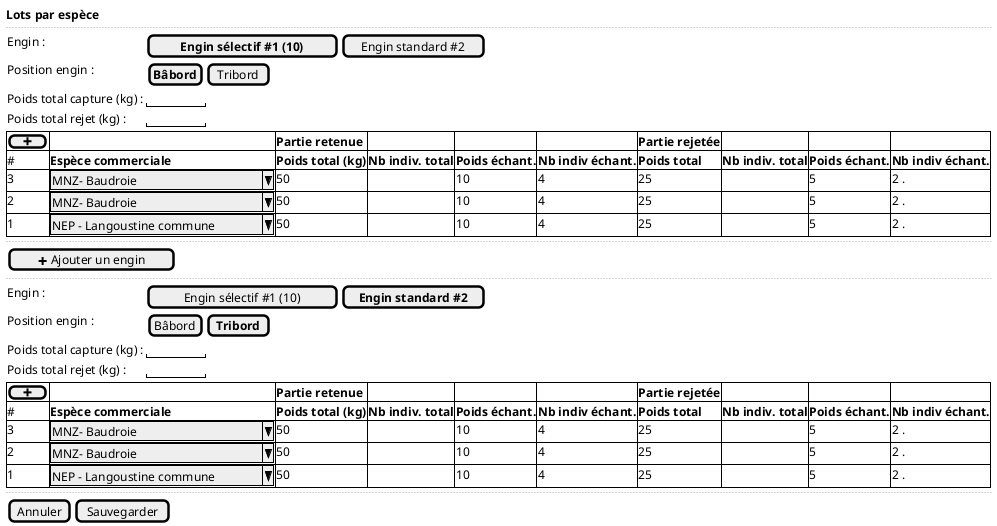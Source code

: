 @startsalt
{
  <b>Lots par espèce

  ..

    {
      Engin :  | [<b>Engin sélectif #1 (10) ] | [Engin standard #2]
      Position engin :  | { [<b>Bâbord] | [Tribord] }
      Poids total capture (kg) :  | "       "
      Poids total rejet (kg) :  | "       "
    }

    {#
      [ <&plus> ] |  .              | <b>Partie retenue  | . | . | . | <b>Partie rejetée | . | .
      # | <b>Espèce commerciale     | <b>Poids total (kg)     |  <b>Nb indiv. total  | <b>Poids échant. | <b>Nb indiv échant. | <b>Poids total     |  <b>Nb indiv. total  | <b>Poids échant. | <b>Nb indiv échant.
      3 | ^MNZ- Baudroie             ^ |   50   |  .   |   10          | 4 | 25   |  .   |   5  | 2 .
      2 | ^MNZ- Baudroie             ^ |   50   |  .   |   10          | 4 | 25   |  .   |   5  | 2 .
      1 | ^NEP - Langoustine commune ^ |   50   |  .   |   10          | 4 | 25   |  .   |   5  | 2 .
    }

	..

    { [<&plus> Ajouter un engin ] }

    ..

    {
      Engin :  | [Engin sélectif #1 (10) ] | [<b>Engin standard #2]
      Position engin :  | {[Bâbord] | [<b>Tribord]}
      Poids total capture (kg) :  | "       "
      Poids total rejet (kg) :  | "       "
    }

	{#
      [ <&plus> ] |  .              | <b>Partie retenue  | . | . | . | <b>Partie rejetée | . | .
      # | <b>Espèce commerciale     | <b>Poids total (kg)     |  <b>Nb indiv. total  | <b>Poids échant. | <b>Nb indiv échant. | <b>Poids total     |  <b>Nb indiv. total  | <b>Poids échant. | <b>Nb indiv échant.
      3 | ^MNZ- Baudroie             ^ |   50   |  .   |   10          | 4 | 25   |  .   |   5  | 2 .
      2 | ^MNZ- Baudroie             ^ |   50   |  .   |   10          | 4 | 25   |  .   |   5  | 2 .
      1 | ^NEP - Langoustine commune ^ |   50   |  .   |   10          | 4 | 25   |  .   |   5  | 2 .
    }
  ..

  {
    [Annuler] | [Sauvegarder]
  }
}
@endsalt
